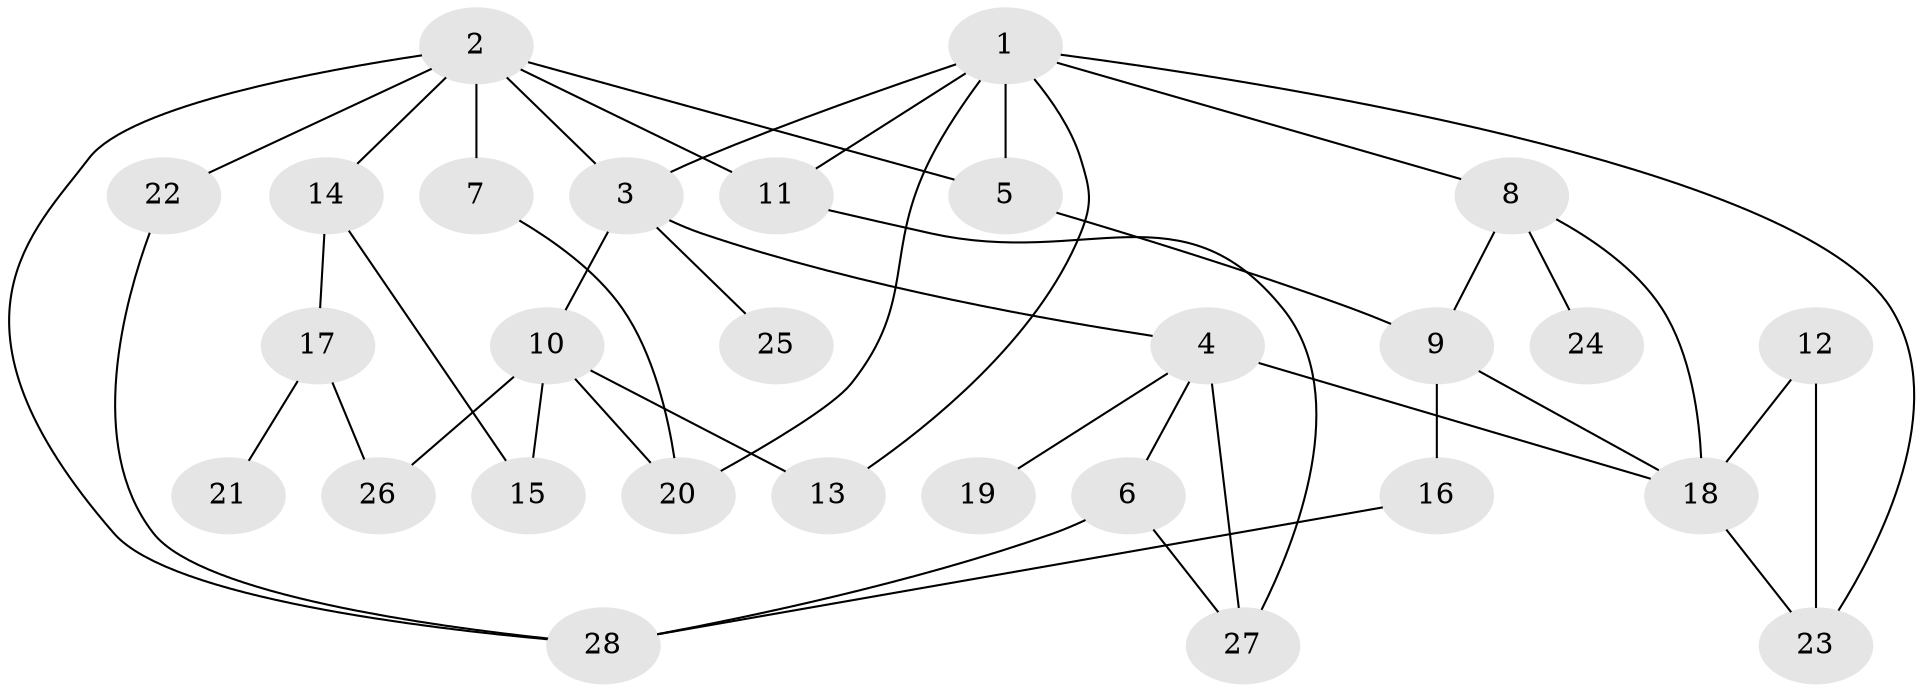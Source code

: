 // original degree distribution, {3: 0.2545454545454545, 6: 0.01818181818181818, 4: 0.14545454545454545, 5: 0.05454545454545454, 2: 0.32727272727272727, 1: 0.2}
// Generated by graph-tools (version 1.1) at 2025/01/03/09/25 03:01:02]
// undirected, 28 vertices, 44 edges
graph export_dot {
graph [start="1"]
  node [color=gray90,style=filled];
  1;
  2;
  3;
  4;
  5;
  6;
  7;
  8;
  9;
  10;
  11;
  12;
  13;
  14;
  15;
  16;
  17;
  18;
  19;
  20;
  21;
  22;
  23;
  24;
  25;
  26;
  27;
  28;
  1 -- 3 [weight=1.0];
  1 -- 5 [weight=1.0];
  1 -- 8 [weight=1.0];
  1 -- 11 [weight=1.0];
  1 -- 13 [weight=1.0];
  1 -- 20 [weight=1.0];
  1 -- 23 [weight=1.0];
  2 -- 3 [weight=1.0];
  2 -- 5 [weight=1.0];
  2 -- 7 [weight=1.0];
  2 -- 11 [weight=1.0];
  2 -- 14 [weight=1.0];
  2 -- 22 [weight=1.0];
  2 -- 28 [weight=1.0];
  3 -- 4 [weight=1.0];
  3 -- 10 [weight=1.0];
  3 -- 25 [weight=1.0];
  4 -- 6 [weight=1.0];
  4 -- 18 [weight=1.0];
  4 -- 19 [weight=1.0];
  4 -- 27 [weight=1.0];
  5 -- 9 [weight=1.0];
  6 -- 27 [weight=1.0];
  6 -- 28 [weight=1.0];
  7 -- 20 [weight=1.0];
  8 -- 9 [weight=1.0];
  8 -- 18 [weight=1.0];
  8 -- 24 [weight=1.0];
  9 -- 16 [weight=1.0];
  9 -- 18 [weight=1.0];
  10 -- 13 [weight=1.0];
  10 -- 15 [weight=1.0];
  10 -- 20 [weight=1.0];
  10 -- 26 [weight=1.0];
  11 -- 27 [weight=1.0];
  12 -- 18 [weight=1.0];
  12 -- 23 [weight=1.0];
  14 -- 15 [weight=1.0];
  14 -- 17 [weight=1.0];
  16 -- 28 [weight=1.0];
  17 -- 21 [weight=1.0];
  17 -- 26 [weight=1.0];
  18 -- 23 [weight=1.0];
  22 -- 28 [weight=1.0];
}
